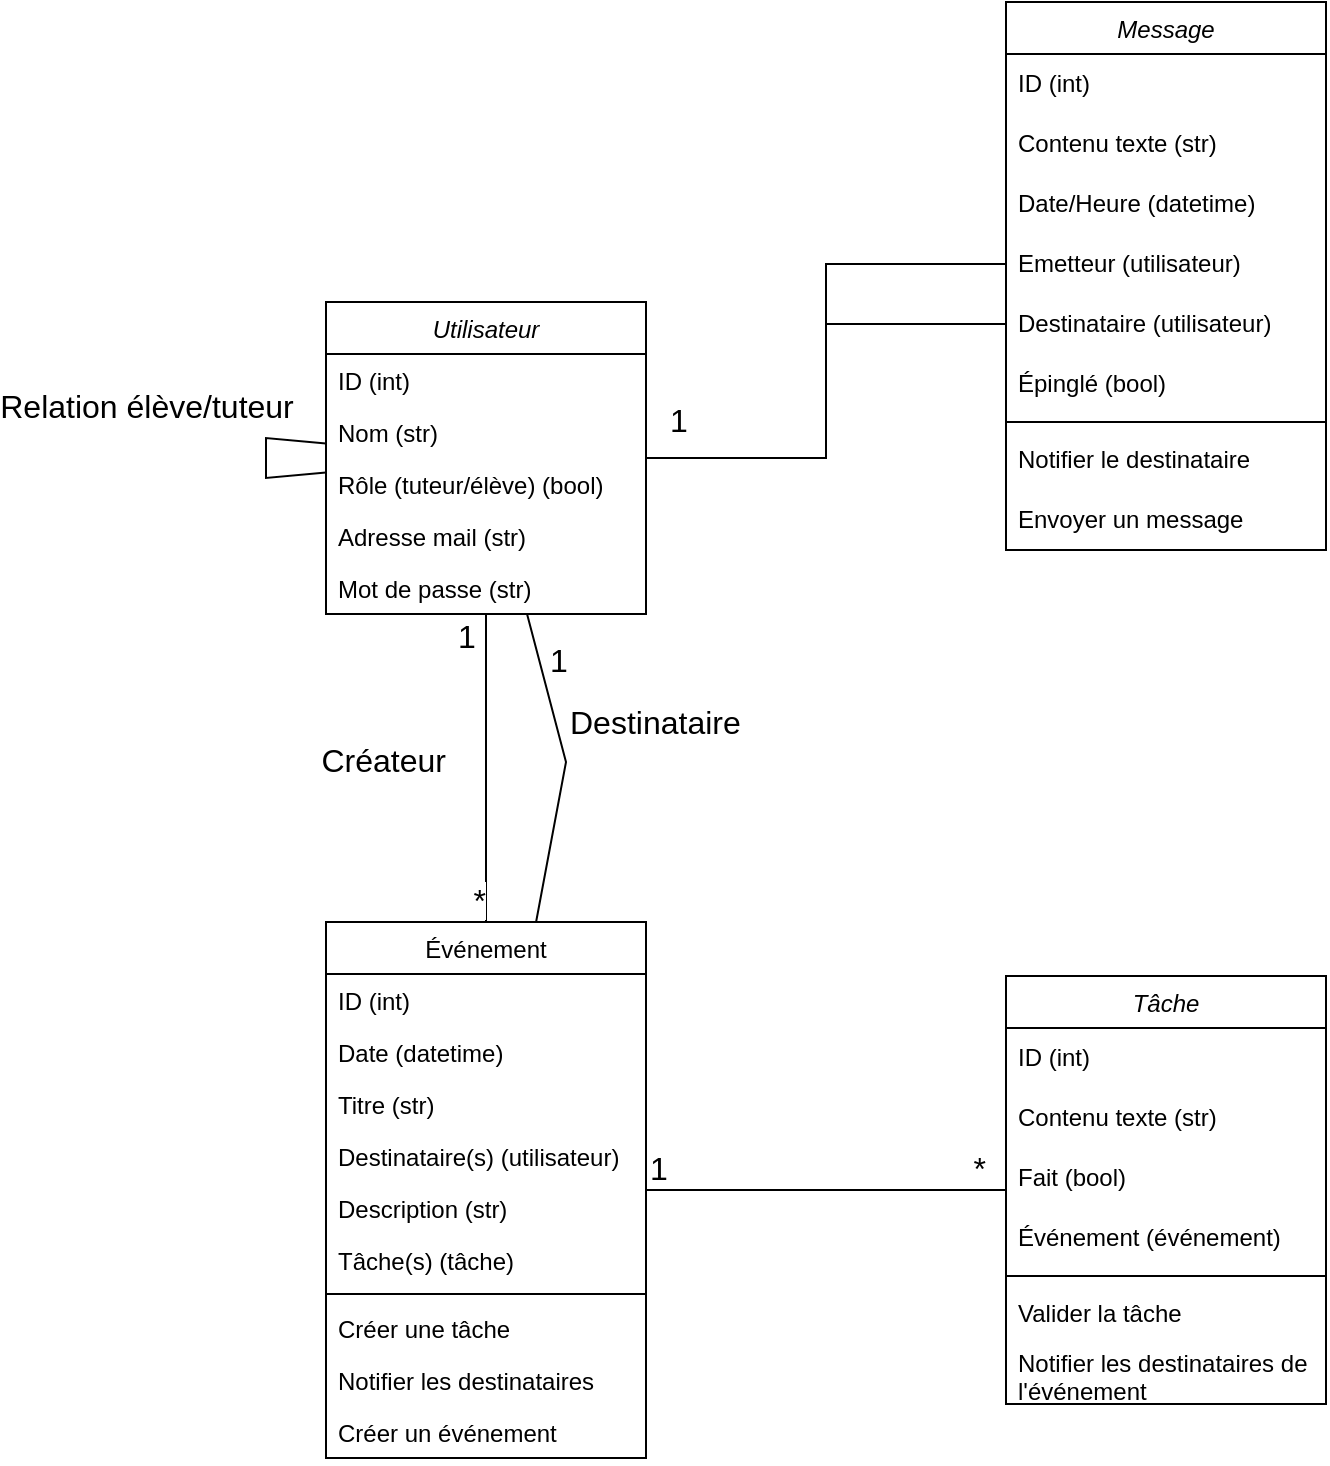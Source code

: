 <mxfile version="24.7.17">
  <diagram id="C5RBs43oDa-KdzZeNtuy" name="Page-1">
    <mxGraphModel dx="1434" dy="746" grid="1" gridSize="10" guides="1" tooltips="1" connect="1" arrows="1" fold="1" page="1" pageScale="1" pageWidth="827" pageHeight="1169" math="0" shadow="0">
      <root>
        <mxCell id="WIyWlLk6GJQsqaUBKTNV-0" />
        <mxCell id="WIyWlLk6GJQsqaUBKTNV-1" parent="WIyWlLk6GJQsqaUBKTNV-0" />
        <mxCell id="zkfFHV4jXpPFQw0GAbJ--0" value="Utilisateur" style="swimlane;fontStyle=2;align=center;verticalAlign=top;childLayout=stackLayout;horizontal=1;startSize=26;horizontalStack=0;resizeParent=1;resizeLast=0;collapsible=1;marginBottom=0;rounded=0;shadow=0;strokeWidth=1;" parent="WIyWlLk6GJQsqaUBKTNV-1" vertex="1">
          <mxGeometry x="240" y="260" width="160" height="156" as="geometry">
            <mxRectangle x="230" y="140" width="160" height="26" as="alternateBounds" />
          </mxGeometry>
        </mxCell>
        <mxCell id="7lWDmsWwyHr_p50j5-L_-0" value="ID (int)" style="text;align=left;verticalAlign=top;spacingLeft=4;spacingRight=4;overflow=hidden;rotatable=0;points=[[0,0.5],[1,0.5]];portConstraint=eastwest;rounded=0;shadow=0;html=0;" parent="zkfFHV4jXpPFQw0GAbJ--0" vertex="1">
          <mxGeometry y="26" width="160" height="26" as="geometry" />
        </mxCell>
        <mxCell id="zkfFHV4jXpPFQw0GAbJ--1" value="Nom (str)" style="text;align=left;verticalAlign=top;spacingLeft=4;spacingRight=4;overflow=hidden;rotatable=0;points=[[0,0.5],[1,0.5]];portConstraint=eastwest;" parent="zkfFHV4jXpPFQw0GAbJ--0" vertex="1">
          <mxGeometry y="52" width="160" height="26" as="geometry" />
        </mxCell>
        <mxCell id="zkfFHV4jXpPFQw0GAbJ--2" value="Rôle (tuteur/élève) (bool)" style="text;align=left;verticalAlign=top;spacingLeft=4;spacingRight=4;overflow=hidden;rotatable=0;points=[[0,0.5],[1,0.5]];portConstraint=eastwest;rounded=0;shadow=0;html=0;" parent="zkfFHV4jXpPFQw0GAbJ--0" vertex="1">
          <mxGeometry y="78" width="160" height="26" as="geometry" />
        </mxCell>
        <mxCell id="zkfFHV4jXpPFQw0GAbJ--3" value="Adresse mail (str)" style="text;align=left;verticalAlign=top;spacingLeft=4;spacingRight=4;overflow=hidden;rotatable=0;points=[[0,0.5],[1,0.5]];portConstraint=eastwest;rounded=0;shadow=0;html=0;" parent="zkfFHV4jXpPFQw0GAbJ--0" vertex="1">
          <mxGeometry y="104" width="160" height="26" as="geometry" />
        </mxCell>
        <mxCell id="Dew71FLPvcZ710SalqBt-0" value="Mot de passe (str)" style="text;align=left;verticalAlign=top;spacingLeft=4;spacingRight=4;overflow=hidden;rotatable=0;points=[[0,0.5],[1,0.5]];portConstraint=eastwest;rounded=0;shadow=0;html=0;" parent="zkfFHV4jXpPFQw0GAbJ--0" vertex="1">
          <mxGeometry y="130" width="160" height="26" as="geometry" />
        </mxCell>
        <mxCell id="Dew71FLPvcZ710SalqBt-40" value="Événement" style="swimlane;fontStyle=0;align=center;verticalAlign=top;childLayout=stackLayout;horizontal=1;startSize=26;horizontalStack=0;resizeParent=1;resizeLast=0;collapsible=1;marginBottom=0;rounded=0;shadow=0;strokeWidth=1;" parent="WIyWlLk6GJQsqaUBKTNV-1" vertex="1">
          <mxGeometry x="240" y="570" width="160" height="268" as="geometry">
            <mxRectangle x="550" y="140" width="160" height="26" as="alternateBounds" />
          </mxGeometry>
        </mxCell>
        <mxCell id="QSZdbM_pOwha5QLksE57-5" value="ID (int)" style="text;align=left;verticalAlign=top;spacingLeft=4;spacingRight=4;overflow=hidden;rotatable=0;points=[[0,0.5],[1,0.5]];portConstraint=eastwest;" vertex="1" parent="Dew71FLPvcZ710SalqBt-40">
          <mxGeometry y="26" width="160" height="26" as="geometry" />
        </mxCell>
        <mxCell id="Dew71FLPvcZ710SalqBt-41" value="Date (datetime)" style="text;align=left;verticalAlign=top;spacingLeft=4;spacingRight=4;overflow=hidden;rotatable=0;points=[[0,0.5],[1,0.5]];portConstraint=eastwest;" parent="Dew71FLPvcZ710SalqBt-40" vertex="1">
          <mxGeometry y="52" width="160" height="26" as="geometry" />
        </mxCell>
        <mxCell id="Dew71FLPvcZ710SalqBt-42" value="Titre (str)" style="text;align=left;verticalAlign=top;spacingLeft=4;spacingRight=4;overflow=hidden;rotatable=0;points=[[0,0.5],[1,0.5]];portConstraint=eastwest;rounded=0;shadow=0;html=0;" parent="Dew71FLPvcZ710SalqBt-40" vertex="1">
          <mxGeometry y="78" width="160" height="26" as="geometry" />
        </mxCell>
        <mxCell id="Dew71FLPvcZ710SalqBt-43" value="Destinataire(s) (utilisateur)" style="text;align=left;verticalAlign=top;spacingLeft=4;spacingRight=4;overflow=hidden;rotatable=0;points=[[0,0.5],[1,0.5]];portConstraint=eastwest;rounded=0;shadow=0;html=0;" parent="Dew71FLPvcZ710SalqBt-40" vertex="1">
          <mxGeometry y="104" width="160" height="26" as="geometry" />
        </mxCell>
        <mxCell id="Dew71FLPvcZ710SalqBt-44" value="Description (str)" style="text;align=left;verticalAlign=top;spacingLeft=4;spacingRight=4;overflow=hidden;rotatable=0;points=[[0,0.5],[1,0.5]];portConstraint=eastwest;rounded=0;shadow=0;html=0;" parent="Dew71FLPvcZ710SalqBt-40" vertex="1">
          <mxGeometry y="130" width="160" height="26" as="geometry" />
        </mxCell>
        <mxCell id="Dew71FLPvcZ710SalqBt-45" value="Tâche(s) (tâche)" style="text;align=left;verticalAlign=top;spacingLeft=4;spacingRight=4;overflow=hidden;rotatable=0;points=[[0,0.5],[1,0.5]];portConstraint=eastwest;rounded=0;shadow=0;html=0;" parent="Dew71FLPvcZ710SalqBt-40" vertex="1">
          <mxGeometry y="156" width="160" height="26" as="geometry" />
        </mxCell>
        <mxCell id="QSZdbM_pOwha5QLksE57-14" value="" style="line;strokeWidth=1;fillColor=none;align=left;verticalAlign=middle;spacingTop=-1;spacingLeft=3;spacingRight=3;rotatable=0;labelPosition=right;points=[];portConstraint=eastwest;strokeColor=inherit;" vertex="1" parent="Dew71FLPvcZ710SalqBt-40">
          <mxGeometry y="182" width="160" height="8" as="geometry" />
        </mxCell>
        <mxCell id="QSZdbM_pOwha5QLksE57-11" value="Créer une tâche" style="text;align=left;verticalAlign=top;spacingLeft=4;spacingRight=4;overflow=hidden;rotatable=0;points=[[0,0.5],[1,0.5]];portConstraint=eastwest;rounded=0;shadow=0;html=0;" vertex="1" parent="Dew71FLPvcZ710SalqBt-40">
          <mxGeometry y="190" width="160" height="26" as="geometry" />
        </mxCell>
        <mxCell id="QSZdbM_pOwha5QLksE57-16" value="Notifier les destinataires" style="text;align=left;verticalAlign=top;spacingLeft=4;spacingRight=4;overflow=hidden;rotatable=0;points=[[0,0.5],[1,0.5]];portConstraint=eastwest;rounded=0;shadow=0;html=0;" vertex="1" parent="Dew71FLPvcZ710SalqBt-40">
          <mxGeometry y="216" width="160" height="26" as="geometry" />
        </mxCell>
        <mxCell id="QSZdbM_pOwha5QLksE57-21" value="Créer un événement" style="text;align=left;verticalAlign=top;spacingLeft=4;spacingRight=4;overflow=hidden;rotatable=0;points=[[0,0.5],[1,0.5]];portConstraint=eastwest;rounded=0;shadow=0;html=0;" vertex="1" parent="Dew71FLPvcZ710SalqBt-40">
          <mxGeometry y="242" width="160" height="26" as="geometry" />
        </mxCell>
        <mxCell id="tKI6db9lsDf0LtCUit57-5" value="Message" style="swimlane;fontStyle=2;align=center;verticalAlign=top;childLayout=stackLayout;horizontal=1;startSize=26;horizontalStack=0;resizeParent=1;resizeLast=0;collapsible=1;marginBottom=0;rounded=0;shadow=0;strokeWidth=1;" parent="WIyWlLk6GJQsqaUBKTNV-1" vertex="1">
          <mxGeometry x="580" y="110" width="160" height="274" as="geometry">
            <mxRectangle x="230" y="140" width="160" height="26" as="alternateBounds" />
          </mxGeometry>
        </mxCell>
        <mxCell id="QSZdbM_pOwha5QLksE57-4" value="&lt;div&gt;ID (int)&lt;br&gt;&lt;/div&gt;" style="text;strokeColor=none;fillColor=none;align=left;verticalAlign=middle;spacingLeft=4;spacingRight=4;overflow=hidden;points=[[0,0.5],[1,0.5]];portConstraint=eastwest;rotatable=0;whiteSpace=wrap;html=1;" vertex="1" parent="tKI6db9lsDf0LtCUit57-5">
          <mxGeometry y="26" width="160" height="30" as="geometry" />
        </mxCell>
        <mxCell id="tKI6db9lsDf0LtCUit57-6" value="&lt;div&gt;Contenu texte (str)&lt;/div&gt;" style="text;strokeColor=none;fillColor=none;align=left;verticalAlign=middle;spacingLeft=4;spacingRight=4;overflow=hidden;points=[[0,0.5],[1,0.5]];portConstraint=eastwest;rotatable=0;whiteSpace=wrap;html=1;" parent="tKI6db9lsDf0LtCUit57-5" vertex="1">
          <mxGeometry y="56" width="160" height="30" as="geometry" />
        </mxCell>
        <mxCell id="tKI6db9lsDf0LtCUit57-7" value="Date/Heure (datetime)" style="text;strokeColor=none;fillColor=none;align=left;verticalAlign=middle;spacingLeft=4;spacingRight=4;overflow=hidden;points=[[0,0.5],[1,0.5]];portConstraint=eastwest;rotatable=0;whiteSpace=wrap;html=1;" parent="tKI6db9lsDf0LtCUit57-5" vertex="1">
          <mxGeometry y="86" width="160" height="30" as="geometry" />
        </mxCell>
        <mxCell id="tKI6db9lsDf0LtCUit57-8" value="Emetteur (utilisateur)" style="text;strokeColor=none;fillColor=none;align=left;verticalAlign=middle;spacingLeft=4;spacingRight=4;overflow=hidden;points=[[0,0.5],[1,0.5]];portConstraint=eastwest;rotatable=0;whiteSpace=wrap;html=1;" parent="tKI6db9lsDf0LtCUit57-5" vertex="1">
          <mxGeometry y="116" width="160" height="30" as="geometry" />
        </mxCell>
        <mxCell id="7lWDmsWwyHr_p50j5-L_-37" value="Destinataire (utilisateur)" style="text;strokeColor=none;fillColor=none;align=left;verticalAlign=middle;spacingLeft=4;spacingRight=4;overflow=hidden;points=[[0,0.5],[1,0.5]];portConstraint=eastwest;rotatable=0;whiteSpace=wrap;html=1;" parent="tKI6db9lsDf0LtCUit57-5" vertex="1">
          <mxGeometry y="146" width="160" height="30" as="geometry" />
        </mxCell>
        <mxCell id="tKI6db9lsDf0LtCUit57-65" value="Épinglé (bool)" style="text;strokeColor=none;fillColor=none;align=left;verticalAlign=middle;spacingLeft=4;spacingRight=4;overflow=hidden;points=[[0,0.5],[1,0.5]];portConstraint=eastwest;rotatable=0;whiteSpace=wrap;html=1;" parent="tKI6db9lsDf0LtCUit57-5" vertex="1">
          <mxGeometry y="176" width="160" height="30" as="geometry" />
        </mxCell>
        <mxCell id="QSZdbM_pOwha5QLksE57-9" value="" style="line;strokeWidth=1;fillColor=none;align=left;verticalAlign=middle;spacingTop=-1;spacingLeft=3;spacingRight=3;rotatable=0;labelPosition=right;points=[];portConstraint=eastwest;strokeColor=inherit;" vertex="1" parent="tKI6db9lsDf0LtCUit57-5">
          <mxGeometry y="206" width="160" height="8" as="geometry" />
        </mxCell>
        <mxCell id="QSZdbM_pOwha5QLksE57-8" value="Notifier le destinataire" style="text;strokeColor=none;fillColor=none;align=left;verticalAlign=middle;spacingLeft=4;spacingRight=4;overflow=hidden;points=[[0,0.5],[1,0.5]];portConstraint=eastwest;rotatable=0;whiteSpace=wrap;html=1;" vertex="1" parent="tKI6db9lsDf0LtCUit57-5">
          <mxGeometry y="214" width="160" height="30" as="geometry" />
        </mxCell>
        <mxCell id="QSZdbM_pOwha5QLksE57-20" value="Envoyer un message" style="text;strokeColor=none;fillColor=none;align=left;verticalAlign=middle;spacingLeft=4;spacingRight=4;overflow=hidden;points=[[0,0.5],[1,0.5]];portConstraint=eastwest;rotatable=0;whiteSpace=wrap;html=1;" vertex="1" parent="tKI6db9lsDf0LtCUit57-5">
          <mxGeometry y="244" width="160" height="30" as="geometry" />
        </mxCell>
        <mxCell id="tKI6db9lsDf0LtCUit57-15" value="Tâche" style="swimlane;fontStyle=2;align=center;verticalAlign=top;childLayout=stackLayout;horizontal=1;startSize=26;horizontalStack=0;resizeParent=1;resizeLast=0;collapsible=1;marginBottom=0;rounded=0;shadow=0;strokeWidth=1;" parent="WIyWlLk6GJQsqaUBKTNV-1" vertex="1">
          <mxGeometry x="580" y="597" width="160" height="214" as="geometry">
            <mxRectangle x="230" y="140" width="160" height="26" as="alternateBounds" />
          </mxGeometry>
        </mxCell>
        <mxCell id="QSZdbM_pOwha5QLksE57-7" value="ID (int)" style="text;strokeColor=none;fillColor=none;align=left;verticalAlign=middle;spacingLeft=4;spacingRight=4;overflow=hidden;points=[[0,0.5],[1,0.5]];portConstraint=eastwest;rotatable=0;whiteSpace=wrap;html=1;" vertex="1" parent="tKI6db9lsDf0LtCUit57-15">
          <mxGeometry y="26" width="160" height="30" as="geometry" />
        </mxCell>
        <mxCell id="tKI6db9lsDf0LtCUit57-16" value="&lt;div&gt;Contenu texte (str)&lt;/div&gt;" style="text;strokeColor=none;fillColor=none;align=left;verticalAlign=middle;spacingLeft=4;spacingRight=4;overflow=hidden;points=[[0,0.5],[1,0.5]];portConstraint=eastwest;rotatable=0;whiteSpace=wrap;html=1;" parent="tKI6db9lsDf0LtCUit57-15" vertex="1">
          <mxGeometry y="56" width="160" height="30" as="geometry" />
        </mxCell>
        <mxCell id="tKI6db9lsDf0LtCUit57-17" value="Fait (bool)" style="text;strokeColor=none;fillColor=none;align=left;verticalAlign=middle;spacingLeft=4;spacingRight=4;overflow=hidden;points=[[0,0.5],[1,0.5]];portConstraint=eastwest;rotatable=0;whiteSpace=wrap;html=1;" parent="tKI6db9lsDf0LtCUit57-15" vertex="1">
          <mxGeometry y="86" width="160" height="30" as="geometry" />
        </mxCell>
        <mxCell id="tKI6db9lsDf0LtCUit57-19" value="&lt;div&gt;Événement (événement)&lt;/div&gt;" style="text;strokeColor=none;fillColor=none;align=left;verticalAlign=middle;spacingLeft=4;spacingRight=4;overflow=hidden;points=[[0,0.5],[1,0.5]];portConstraint=eastwest;rotatable=0;whiteSpace=wrap;html=1;" parent="tKI6db9lsDf0LtCUit57-15" vertex="1">
          <mxGeometry y="116" width="160" height="30" as="geometry" />
        </mxCell>
        <mxCell id="QSZdbM_pOwha5QLksE57-13" value="" style="line;strokeWidth=1;fillColor=none;align=left;verticalAlign=middle;spacingTop=-1;spacingLeft=3;spacingRight=3;rotatable=0;labelPosition=right;points=[];portConstraint=eastwest;strokeColor=inherit;" vertex="1" parent="tKI6db9lsDf0LtCUit57-15">
          <mxGeometry y="146" width="160" height="8" as="geometry" />
        </mxCell>
        <mxCell id="QSZdbM_pOwha5QLksE57-12" value="Valider la tâche" style="text;strokeColor=none;fillColor=none;align=left;verticalAlign=middle;spacingLeft=4;spacingRight=4;overflow=hidden;points=[[0,0.5],[1,0.5]];portConstraint=eastwest;rotatable=0;whiteSpace=wrap;html=1;" vertex="1" parent="tKI6db9lsDf0LtCUit57-15">
          <mxGeometry y="154" width="160" height="30" as="geometry" />
        </mxCell>
        <mxCell id="QSZdbM_pOwha5QLksE57-15" value="Notifier les destinataires de l&#39;événement" style="text;strokeColor=none;fillColor=none;align=left;verticalAlign=middle;spacingLeft=4;spacingRight=4;overflow=hidden;points=[[0,0.5],[1,0.5]];portConstraint=eastwest;rotatable=0;whiteSpace=wrap;html=1;" vertex="1" parent="tKI6db9lsDf0LtCUit57-15">
          <mxGeometry y="184" width="160" height="30" as="geometry" />
        </mxCell>
        <mxCell id="tKI6db9lsDf0LtCUit57-40" value="" style="endArrow=none;html=1;rounded=0;edgeStyle=elbowEdgeStyle;endFill=0;" parent="WIyWlLk6GJQsqaUBKTNV-1" source="Dew71FLPvcZ710SalqBt-40" target="tKI6db9lsDf0LtCUit57-15" edge="1">
          <mxGeometry relative="1" as="geometry">
            <mxPoint x="350" y="568" as="sourcePoint" />
            <mxPoint x="510" y="568" as="targetPoint" />
          </mxGeometry>
        </mxCell>
        <mxCell id="tKI6db9lsDf0LtCUit57-41" value="1" style="edgeLabel;resizable=0;html=1;;align=left;verticalAlign=bottom;fontSize=16;" parent="tKI6db9lsDf0LtCUit57-40" connectable="0" vertex="1">
          <mxGeometry x="-1" relative="1" as="geometry" />
        </mxCell>
        <mxCell id="tKI6db9lsDf0LtCUit57-42" value="*" style="edgeLabel;resizable=0;html=1;;align=right;verticalAlign=bottom;fontSize=16;" parent="tKI6db9lsDf0LtCUit57-40" connectable="0" vertex="1">
          <mxGeometry x="1" relative="1" as="geometry">
            <mxPoint x="-10" as="offset" />
          </mxGeometry>
        </mxCell>
        <mxCell id="7lWDmsWwyHr_p50j5-L_-14" value="" style="endArrow=none;html=1;rounded=0;endFill=0;" parent="WIyWlLk6GJQsqaUBKTNV-1" source="zkfFHV4jXpPFQw0GAbJ--0" target="zkfFHV4jXpPFQw0GAbJ--0" edge="1">
          <mxGeometry relative="1" as="geometry">
            <mxPoint x="990" y="648" as="sourcePoint" />
            <mxPoint x="1090" y="648" as="targetPoint" />
            <Array as="points">
              <mxPoint x="210" y="340" />
            </Array>
          </mxGeometry>
        </mxCell>
        <mxCell id="7lWDmsWwyHr_p50j5-L_-15" value="Relation élève/tuteur" style="edgeLabel;resizable=0;html=1;;align=center;verticalAlign=middle;fontSize=16;" parent="7lWDmsWwyHr_p50j5-L_-14" connectable="0" vertex="1">
          <mxGeometry relative="1" as="geometry">
            <mxPoint x="-60" y="-26" as="offset" />
          </mxGeometry>
        </mxCell>
        <mxCell id="7lWDmsWwyHr_p50j5-L_-16" value="" style="endArrow=none;html=1;rounded=0;endFill=0;" parent="WIyWlLk6GJQsqaUBKTNV-1" source="zkfFHV4jXpPFQw0GAbJ--0" target="Dew71FLPvcZ710SalqBt-40" edge="1">
          <mxGeometry relative="1" as="geometry">
            <mxPoint x="240" y="568" as="sourcePoint" />
            <mxPoint x="400" y="568" as="targetPoint" />
          </mxGeometry>
        </mxCell>
        <mxCell id="7lWDmsWwyHr_p50j5-L_-18" value="1" style="edgeLabel;resizable=0;html=1;;align=left;verticalAlign=bottom;fontSize=16;" parent="7lWDmsWwyHr_p50j5-L_-16" connectable="0" vertex="1">
          <mxGeometry x="-1" relative="1" as="geometry">
            <mxPoint x="-16" y="22" as="offset" />
          </mxGeometry>
        </mxCell>
        <mxCell id="7lWDmsWwyHr_p50j5-L_-19" value="*" style="edgeLabel;resizable=0;html=1;;align=right;verticalAlign=bottom;fontSize=16;" parent="7lWDmsWwyHr_p50j5-L_-16" connectable="0" vertex="1">
          <mxGeometry x="1" relative="1" as="geometry" />
        </mxCell>
        <mxCell id="7lWDmsWwyHr_p50j5-L_-23" value="" style="endArrow=none;html=1;rounded=0;endFill=0;" parent="WIyWlLk6GJQsqaUBKTNV-1" source="zkfFHV4jXpPFQw0GAbJ--0" target="Dew71FLPvcZ710SalqBt-40" edge="1">
          <mxGeometry relative="1" as="geometry">
            <mxPoint x="420" y="586" as="sourcePoint" />
            <mxPoint x="420" y="638" as="targetPoint" />
            <Array as="points">
              <mxPoint x="360" y="490" />
            </Array>
          </mxGeometry>
        </mxCell>
        <mxCell id="7lWDmsWwyHr_p50j5-L_-24" value="Destinataire" style="edgeLabel;resizable=0;html=1;;align=left;verticalAlign=bottom;fontSize=16;" parent="7lWDmsWwyHr_p50j5-L_-23" connectable="0" vertex="1">
          <mxGeometry x="-1" relative="1" as="geometry">
            <mxPoint x="19" y="65" as="offset" />
          </mxGeometry>
        </mxCell>
        <mxCell id="7lWDmsWwyHr_p50j5-L_-28" value="1" style="edgeLabel;resizable=0;html=1;;align=left;verticalAlign=bottom;fontSize=16;" parent="WIyWlLk6GJQsqaUBKTNV-1" connectable="0" vertex="1">
          <mxGeometry x="350.004" y="450.0" as="geometry" />
        </mxCell>
        <mxCell id="7lWDmsWwyHr_p50j5-L_-30" value="Créateur" style="edgeLabel;resizable=0;html=1;;align=right;verticalAlign=bottom;fontSize=16;" parent="WIyWlLk6GJQsqaUBKTNV-1" connectable="0" vertex="1">
          <mxGeometry x="300" y="500.004" as="geometry" />
        </mxCell>
        <mxCell id="7lWDmsWwyHr_p50j5-L_-34" value="" style="endArrow=none;html=1;rounded=0;edgeStyle=elbowEdgeStyle;endFill=0;" parent="WIyWlLk6GJQsqaUBKTNV-1" source="zkfFHV4jXpPFQw0GAbJ--0" target="tKI6db9lsDf0LtCUit57-8" edge="1">
          <mxGeometry relative="1" as="geometry">
            <mxPoint x="-290" y="230" as="sourcePoint" />
            <mxPoint x="200" y="326" as="targetPoint" />
          </mxGeometry>
        </mxCell>
        <mxCell id="7lWDmsWwyHr_p50j5-L_-38" value="" style="endArrow=none;html=1;rounded=0;edgeStyle=elbowEdgeStyle;endFill=0;" parent="WIyWlLk6GJQsqaUBKTNV-1" source="zkfFHV4jXpPFQw0GAbJ--0" target="7lWDmsWwyHr_p50j5-L_-37" edge="1">
          <mxGeometry relative="1" as="geometry">
            <mxPoint x="-290" y="230" as="sourcePoint" />
            <mxPoint x="470" y="321" as="targetPoint" />
          </mxGeometry>
        </mxCell>
        <mxCell id="QSZdbM_pOwha5QLksE57-19" value="1" style="edgeLabel;resizable=0;html=1;;align=left;verticalAlign=bottom;fontSize=16;" connectable="0" vertex="1" parent="WIyWlLk6GJQsqaUBKTNV-1">
          <mxGeometry x="410.004" y="330.0" as="geometry" />
        </mxCell>
      </root>
    </mxGraphModel>
  </diagram>
</mxfile>

